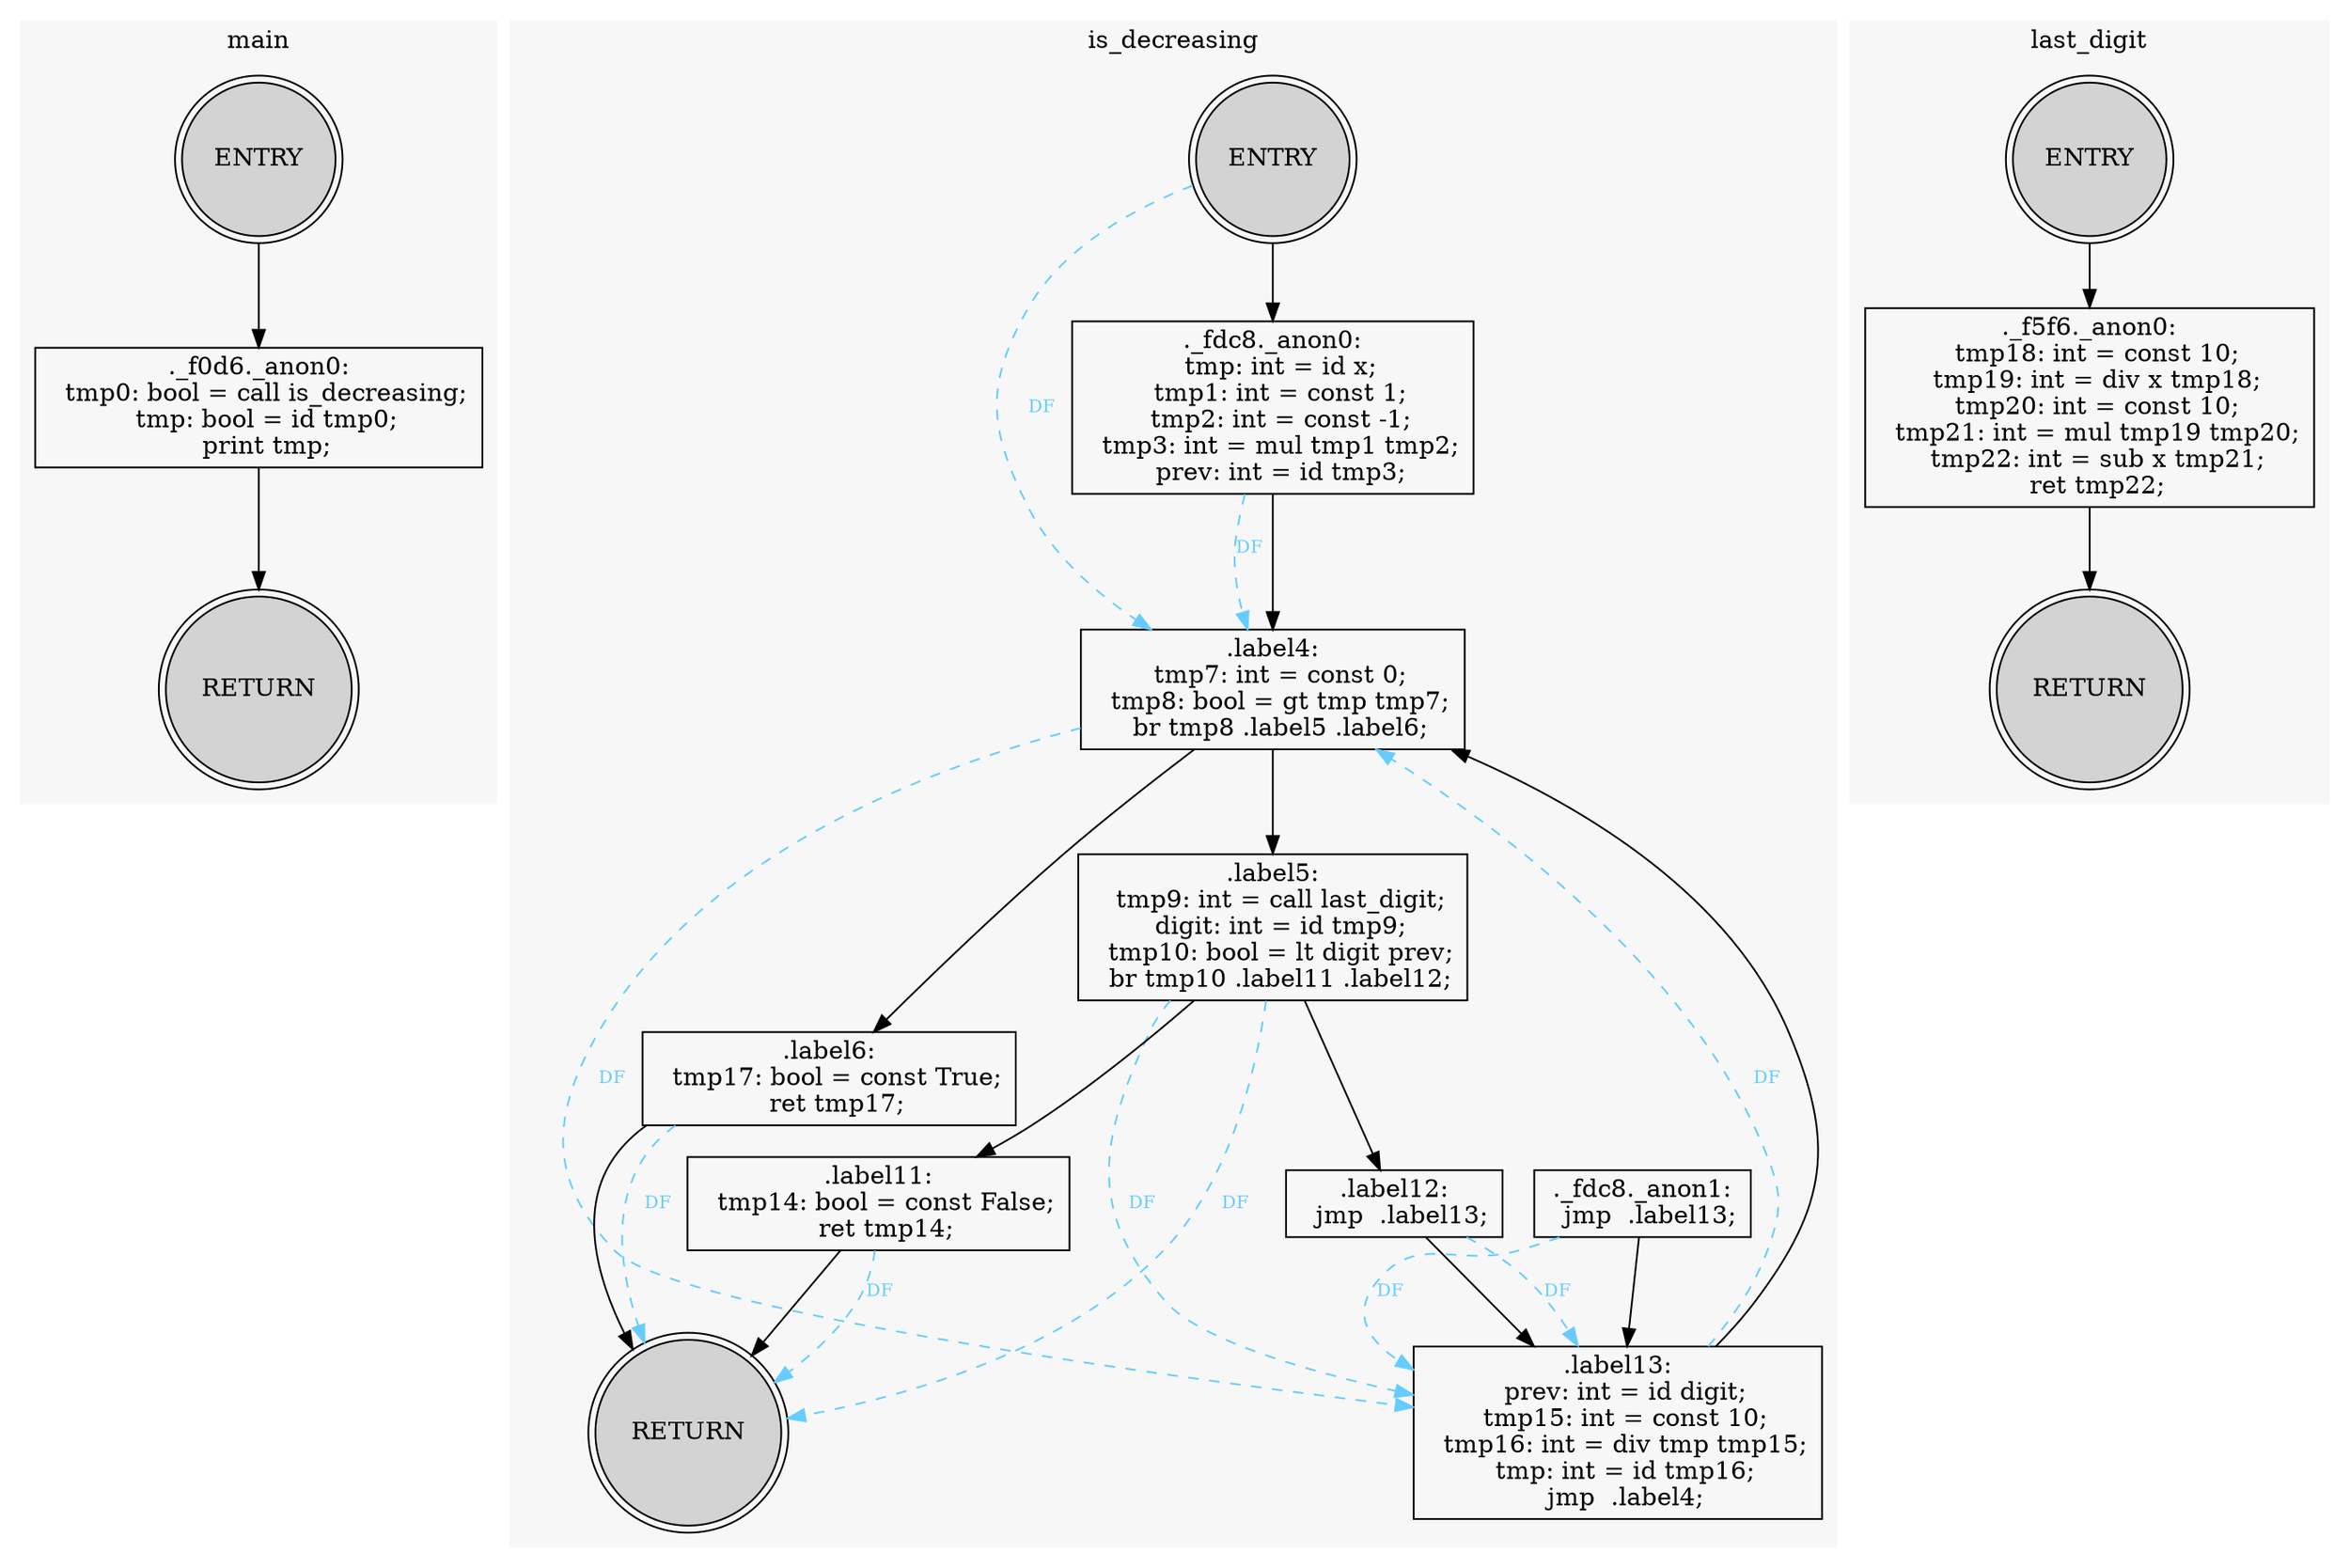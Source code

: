 // Control Flow Graph
digraph CFG {
	subgraph cluster_main {
		label=main
		color="#f7f7f7"
		style=filled
		rankdir=TB
		FUNC_main_NODE_ENTRY [label=ENTRY fillcolor=lightgray shape=doublecircle style=filled]
		FUNC_main_NODE_ENTRY -> "FUNC_main_NODE__f0d6._anon0"
		"FUNC_main_NODE__f0d6._anon0" [label="._f0d6._anon0:
  tmp0: bool = call is_decreasing;
  tmp: bool = id tmp0;
  print tmp;" shape=box]
		"FUNC_main_NODE__f0d6._anon0" -> FUNC_main_NODE_RETURN
		FUNC_main_NODE_RETURN [label=RETURN fillcolor=lightgray shape=doublecircle style=filled]
	}
	subgraph cluster_is_decreasing {
		label=is_decreasing
		color="#f7f7f7"
		style=filled
		rankdir=TB
		FUNC_is_decreasing_NODE_ENTRY [label=ENTRY fillcolor=lightgray shape=doublecircle style=filled]
		FUNC_is_decreasing_NODE_ENTRY -> FUNC_is_decreasing_NODE_label4 [label=DF color="#66ccff" constraint=false fontcolor="#66ccff" fontsize=10 style=dashed]
		FUNC_is_decreasing_NODE_ENTRY -> "FUNC_is_decreasing_NODE__fdc8._anon0"
		"FUNC_is_decreasing_NODE__fdc8._anon0" [label="._fdc8._anon0:
  tmp: int = id x;
  tmp1: int = const 1;
  tmp2: int = const -1;
  tmp3: int = mul tmp1 tmp2;
  prev: int = id tmp3;" shape=box]
		"FUNC_is_decreasing_NODE__fdc8._anon0" -> FUNC_is_decreasing_NODE_label4 [label=DF color="#66ccff" constraint=false fontcolor="#66ccff" fontsize=10 style=dashed]
		"FUNC_is_decreasing_NODE__fdc8._anon0" -> FUNC_is_decreasing_NODE_label4
		FUNC_is_decreasing_NODE_label4 [label=".label4:
  tmp7: int = const 0;
  tmp8: bool = gt tmp tmp7;
  br tmp8 .label5 .label6;" shape=box]
		FUNC_is_decreasing_NODE_label4 -> FUNC_is_decreasing_NODE_label13 [label=DF color="#66ccff" constraint=false fontcolor="#66ccff" fontsize=10 style=dashed]
		FUNC_is_decreasing_NODE_label4 -> FUNC_is_decreasing_NODE_label6
		FUNC_is_decreasing_NODE_label4 -> FUNC_is_decreasing_NODE_label5
		FUNC_is_decreasing_NODE_label5 [label=".label5:
  tmp9: int = call last_digit;
  digit: int = id tmp9;
  tmp10: bool = lt digit prev;
  br tmp10 .label11 .label12;" shape=box]
		FUNC_is_decreasing_NODE_label5 -> FUNC_is_decreasing_NODE_label13 [label=DF color="#66ccff" constraint=false fontcolor="#66ccff" fontsize=10 style=dashed]
		FUNC_is_decreasing_NODE_label5 -> FUNC_is_decreasing_NODE_RETURN [label=DF color="#66ccff" constraint=false fontcolor="#66ccff" fontsize=10 style=dashed]
		FUNC_is_decreasing_NODE_label5 -> FUNC_is_decreasing_NODE_label11
		FUNC_is_decreasing_NODE_label5 -> FUNC_is_decreasing_NODE_label12
		FUNC_is_decreasing_NODE_label11 [label=".label11:
  tmp14: bool = const False;
  ret tmp14;" shape=box]
		FUNC_is_decreasing_NODE_label11 -> FUNC_is_decreasing_NODE_RETURN [label=DF color="#66ccff" constraint=false fontcolor="#66ccff" fontsize=10 style=dashed]
		FUNC_is_decreasing_NODE_label11 -> FUNC_is_decreasing_NODE_RETURN
		"FUNC_is_decreasing_NODE__fdc8._anon1" [label="._fdc8._anon1:
  jmp  .label13;" shape=box]
		"FUNC_is_decreasing_NODE__fdc8._anon1" -> FUNC_is_decreasing_NODE_label13 [label=DF color="#66ccff" constraint=false fontcolor="#66ccff" fontsize=10 style=dashed]
		"FUNC_is_decreasing_NODE__fdc8._anon1" -> FUNC_is_decreasing_NODE_label13
		FUNC_is_decreasing_NODE_label12 [label=".label12:
  jmp  .label13;" shape=box]
		FUNC_is_decreasing_NODE_label12 -> FUNC_is_decreasing_NODE_label13 [label=DF color="#66ccff" constraint=false fontcolor="#66ccff" fontsize=10 style=dashed]
		FUNC_is_decreasing_NODE_label12 -> FUNC_is_decreasing_NODE_label13
		FUNC_is_decreasing_NODE_label13 [label=".label13:
  prev: int = id digit;
  tmp15: int = const 10;
  tmp16: int = div tmp tmp15;
  tmp: int = id tmp16;
  jmp  .label4;" shape=box]
		FUNC_is_decreasing_NODE_label13 -> FUNC_is_decreasing_NODE_label4 [label=DF color="#66ccff" constraint=false fontcolor="#66ccff" fontsize=10 style=dashed]
		FUNC_is_decreasing_NODE_label13 -> FUNC_is_decreasing_NODE_label4
		FUNC_is_decreasing_NODE_label6 [label=".label6:
  tmp17: bool = const True;
  ret tmp17;" shape=box]
		FUNC_is_decreasing_NODE_label6 -> FUNC_is_decreasing_NODE_RETURN [label=DF color="#66ccff" constraint=false fontcolor="#66ccff" fontsize=10 style=dashed]
		FUNC_is_decreasing_NODE_label6 -> FUNC_is_decreasing_NODE_RETURN
		FUNC_is_decreasing_NODE_RETURN [label=RETURN fillcolor=lightgray shape=doublecircle style=filled]
	}
	subgraph cluster_last_digit {
		label=last_digit
		color="#f7f7f7"
		style=filled
		rankdir=TB
		FUNC_last_digit_NODE_ENTRY [label=ENTRY fillcolor=lightgray shape=doublecircle style=filled]
		FUNC_last_digit_NODE_ENTRY -> "FUNC_last_digit_NODE__f5f6._anon0"
		"FUNC_last_digit_NODE__f5f6._anon0" [label="._f5f6._anon0:
  tmp18: int = const 10;
  tmp19: int = div x tmp18;
  tmp20: int = const 10;
  tmp21: int = mul tmp19 tmp20;
  tmp22: int = sub x tmp21;
  ret tmp22;" shape=box]
		"FUNC_last_digit_NODE__f5f6._anon0" -> FUNC_last_digit_NODE_RETURN
		FUNC_last_digit_NODE_RETURN [label=RETURN fillcolor=lightgray shape=doublecircle style=filled]
	}
}
